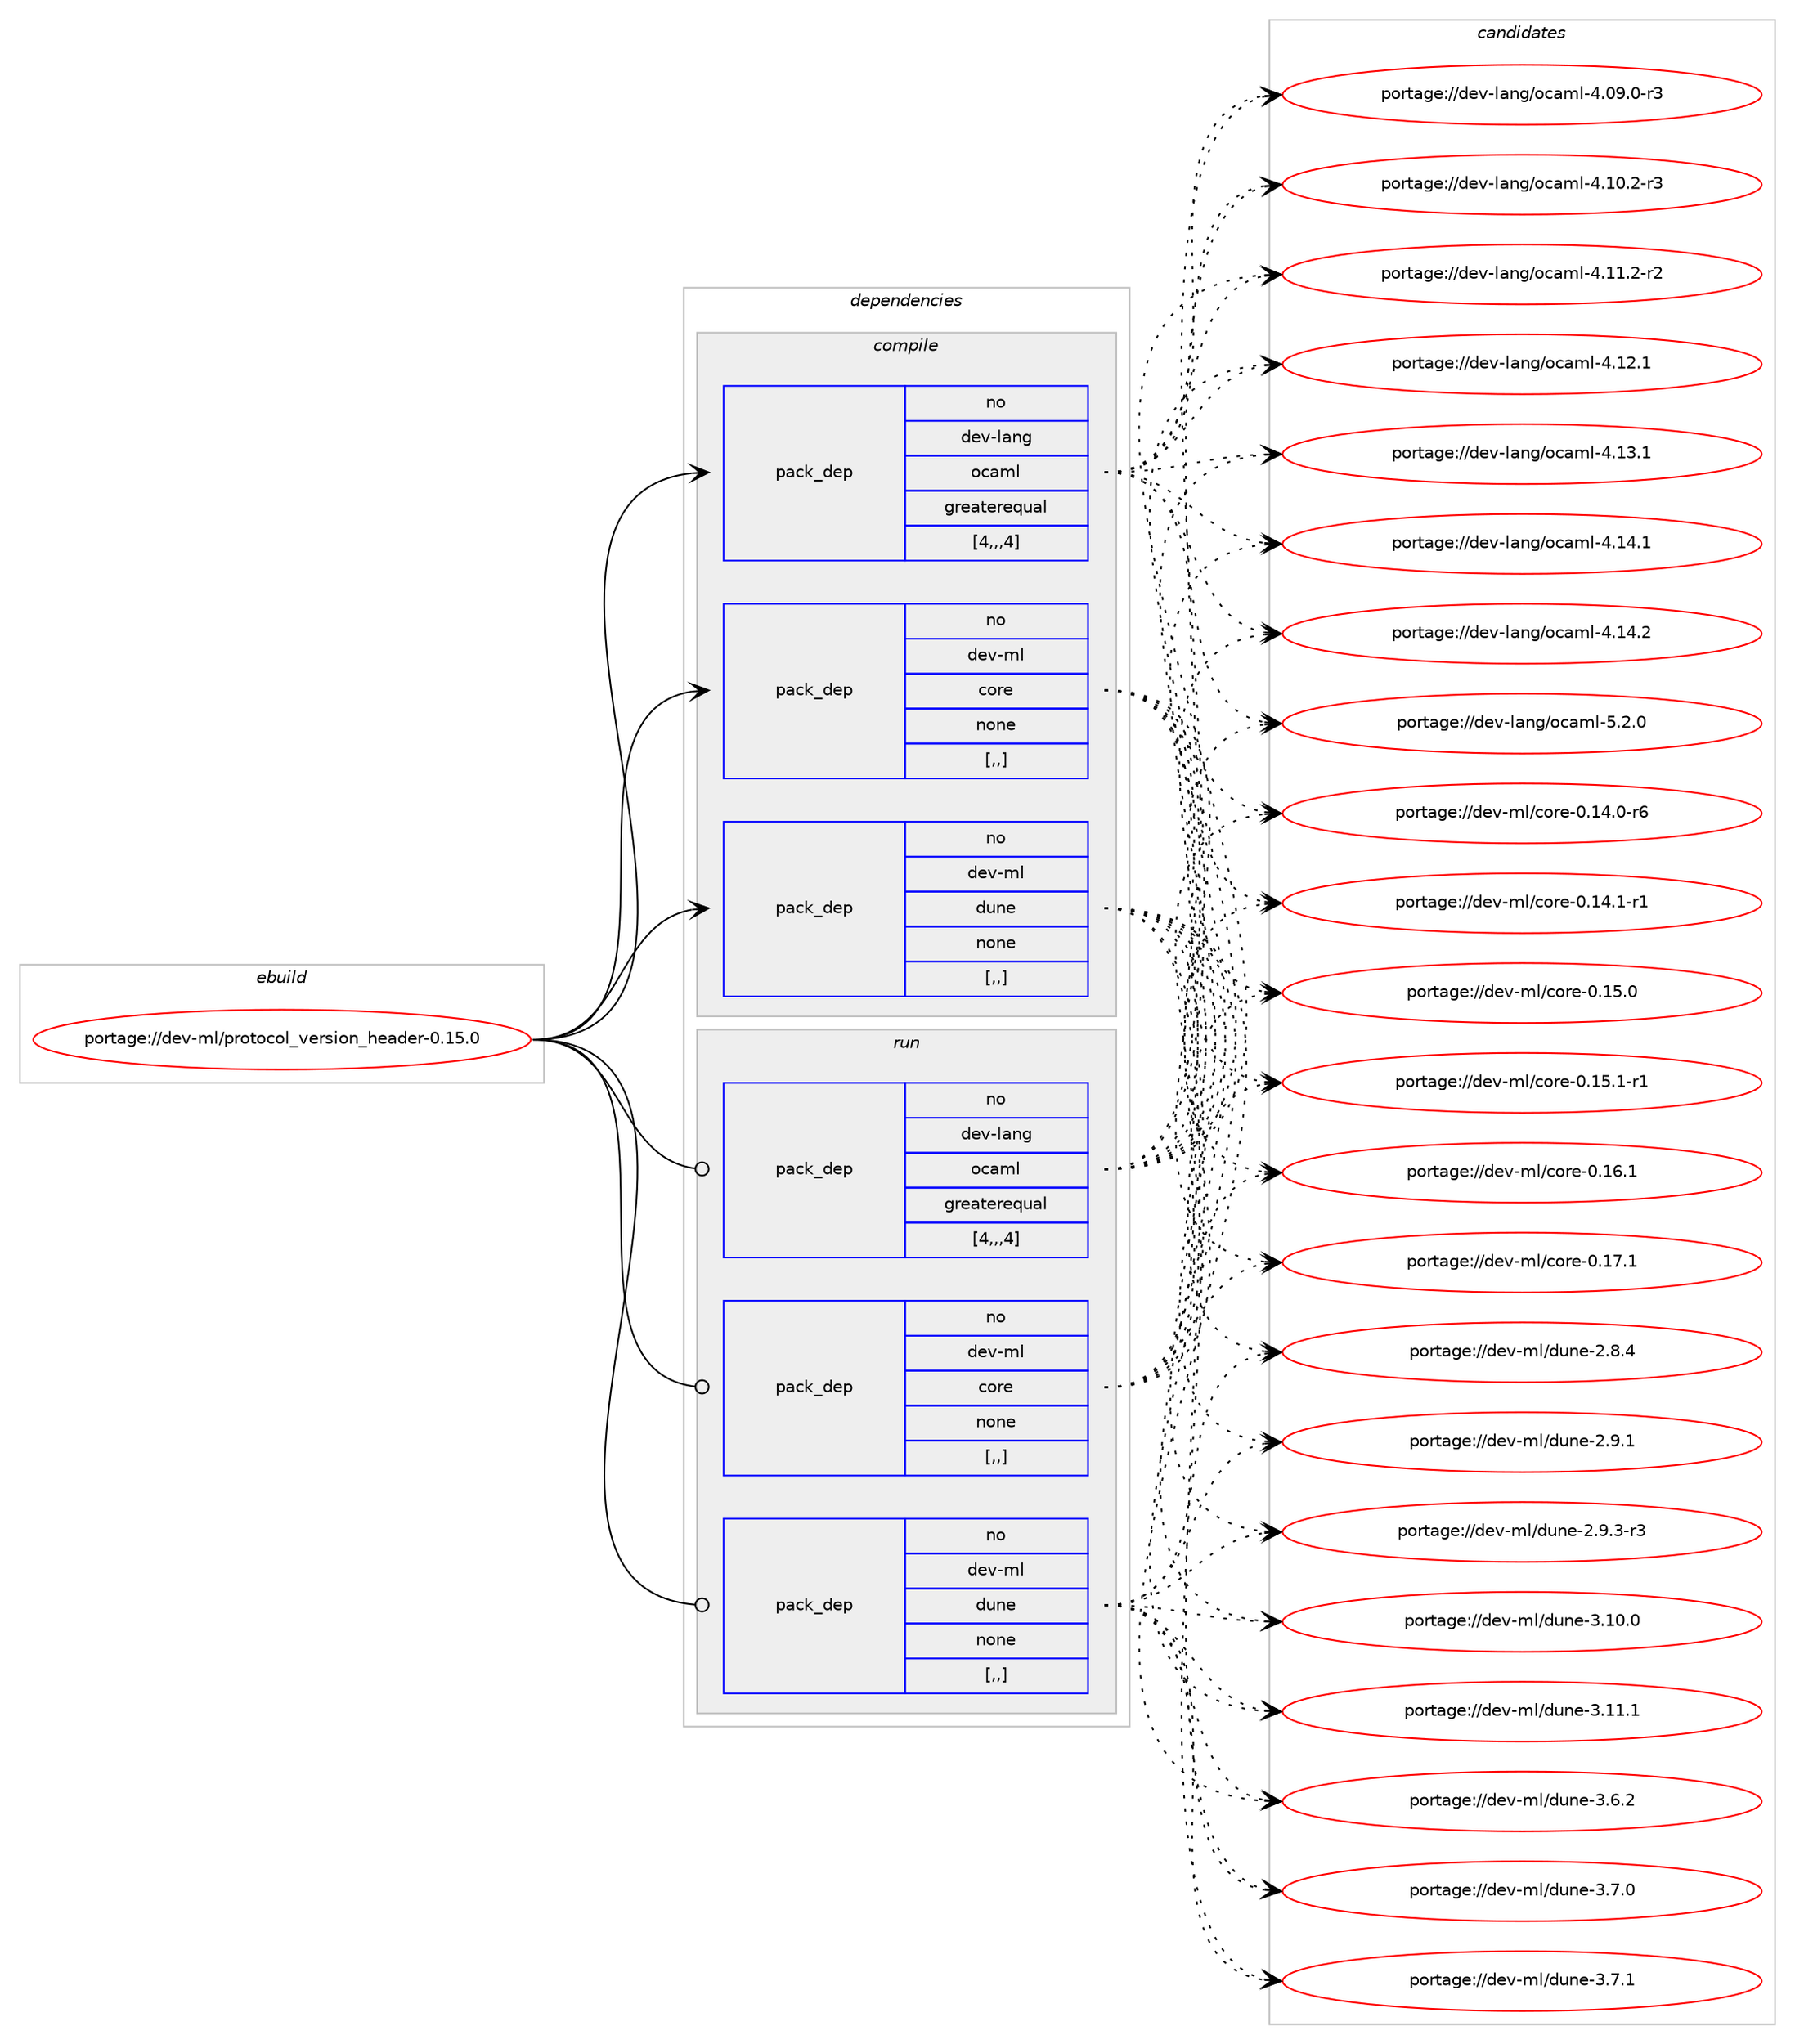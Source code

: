 digraph prolog {

# *************
# Graph options
# *************

newrank=true;
concentrate=true;
compound=true;
graph [rankdir=LR,fontname=Helvetica,fontsize=10,ranksep=1.5];#, ranksep=2.5, nodesep=0.2];
edge  [arrowhead=vee];
node  [fontname=Helvetica,fontsize=10];

# **********
# The ebuild
# **********

subgraph cluster_leftcol {
color=gray;
rank=same;
label=<<i>ebuild</i>>;
id [label="portage://dev-ml/protocol_version_header-0.15.0", color=red, width=4, href="../dev-ml/protocol_version_header-0.15.0.svg"];
}

# ****************
# The dependencies
# ****************

subgraph cluster_midcol {
color=gray;
label=<<i>dependencies</i>>;
subgraph cluster_compile {
fillcolor="#eeeeee";
style=filled;
label=<<i>compile</i>>;
subgraph pack91298 {
dependency121349 [label=<<TABLE BORDER="0" CELLBORDER="1" CELLSPACING="0" CELLPADDING="4" WIDTH="220"><TR><TD ROWSPAN="6" CELLPADDING="30">pack_dep</TD></TR><TR><TD WIDTH="110">no</TD></TR><TR><TD>dev-lang</TD></TR><TR><TD>ocaml</TD></TR><TR><TD>greaterequal</TD></TR><TR><TD>[4,,,4]</TD></TR></TABLE>>, shape=none, color=blue];
}
id:e -> dependency121349:w [weight=20,style="solid",arrowhead="vee"];
subgraph pack91299 {
dependency121350 [label=<<TABLE BORDER="0" CELLBORDER="1" CELLSPACING="0" CELLPADDING="4" WIDTH="220"><TR><TD ROWSPAN="6" CELLPADDING="30">pack_dep</TD></TR><TR><TD WIDTH="110">no</TD></TR><TR><TD>dev-ml</TD></TR><TR><TD>core</TD></TR><TR><TD>none</TD></TR><TR><TD>[,,]</TD></TR></TABLE>>, shape=none, color=blue];
}
id:e -> dependency121350:w [weight=20,style="solid",arrowhead="vee"];
subgraph pack91300 {
dependency121351 [label=<<TABLE BORDER="0" CELLBORDER="1" CELLSPACING="0" CELLPADDING="4" WIDTH="220"><TR><TD ROWSPAN="6" CELLPADDING="30">pack_dep</TD></TR><TR><TD WIDTH="110">no</TD></TR><TR><TD>dev-ml</TD></TR><TR><TD>dune</TD></TR><TR><TD>none</TD></TR><TR><TD>[,,]</TD></TR></TABLE>>, shape=none, color=blue];
}
id:e -> dependency121351:w [weight=20,style="solid",arrowhead="vee"];
}
subgraph cluster_compileandrun {
fillcolor="#eeeeee";
style=filled;
label=<<i>compile and run</i>>;
}
subgraph cluster_run {
fillcolor="#eeeeee";
style=filled;
label=<<i>run</i>>;
subgraph pack91301 {
dependency121352 [label=<<TABLE BORDER="0" CELLBORDER="1" CELLSPACING="0" CELLPADDING="4" WIDTH="220"><TR><TD ROWSPAN="6" CELLPADDING="30">pack_dep</TD></TR><TR><TD WIDTH="110">no</TD></TR><TR><TD>dev-lang</TD></TR><TR><TD>ocaml</TD></TR><TR><TD>greaterequal</TD></TR><TR><TD>[4,,,4]</TD></TR></TABLE>>, shape=none, color=blue];
}
id:e -> dependency121352:w [weight=20,style="solid",arrowhead="odot"];
subgraph pack91302 {
dependency121353 [label=<<TABLE BORDER="0" CELLBORDER="1" CELLSPACING="0" CELLPADDING="4" WIDTH="220"><TR><TD ROWSPAN="6" CELLPADDING="30">pack_dep</TD></TR><TR><TD WIDTH="110">no</TD></TR><TR><TD>dev-ml</TD></TR><TR><TD>core</TD></TR><TR><TD>none</TD></TR><TR><TD>[,,]</TD></TR></TABLE>>, shape=none, color=blue];
}
id:e -> dependency121353:w [weight=20,style="solid",arrowhead="odot"];
subgraph pack91303 {
dependency121354 [label=<<TABLE BORDER="0" CELLBORDER="1" CELLSPACING="0" CELLPADDING="4" WIDTH="220"><TR><TD ROWSPAN="6" CELLPADDING="30">pack_dep</TD></TR><TR><TD WIDTH="110">no</TD></TR><TR><TD>dev-ml</TD></TR><TR><TD>dune</TD></TR><TR><TD>none</TD></TR><TR><TD>[,,]</TD></TR></TABLE>>, shape=none, color=blue];
}
id:e -> dependency121354:w [weight=20,style="solid",arrowhead="odot"];
}
}

# **************
# The candidates
# **************

subgraph cluster_choices {
rank=same;
color=gray;
label=<<i>candidates</i>>;

subgraph choice91298 {
color=black;
nodesep=1;
choice1001011184510897110103471119997109108455246485746484511451 [label="portage://dev-lang/ocaml-4.09.0-r3", color=red, width=4,href="../dev-lang/ocaml-4.09.0-r3.svg"];
choice1001011184510897110103471119997109108455246494846504511451 [label="portage://dev-lang/ocaml-4.10.2-r3", color=red, width=4,href="../dev-lang/ocaml-4.10.2-r3.svg"];
choice1001011184510897110103471119997109108455246494946504511450 [label="portage://dev-lang/ocaml-4.11.2-r2", color=red, width=4,href="../dev-lang/ocaml-4.11.2-r2.svg"];
choice100101118451089711010347111999710910845524649504649 [label="portage://dev-lang/ocaml-4.12.1", color=red, width=4,href="../dev-lang/ocaml-4.12.1.svg"];
choice100101118451089711010347111999710910845524649514649 [label="portage://dev-lang/ocaml-4.13.1", color=red, width=4,href="../dev-lang/ocaml-4.13.1.svg"];
choice100101118451089711010347111999710910845524649524649 [label="portage://dev-lang/ocaml-4.14.1", color=red, width=4,href="../dev-lang/ocaml-4.14.1.svg"];
choice100101118451089711010347111999710910845524649524650 [label="portage://dev-lang/ocaml-4.14.2", color=red, width=4,href="../dev-lang/ocaml-4.14.2.svg"];
choice1001011184510897110103471119997109108455346504648 [label="portage://dev-lang/ocaml-5.2.0", color=red, width=4,href="../dev-lang/ocaml-5.2.0.svg"];
dependency121349:e -> choice1001011184510897110103471119997109108455246485746484511451:w [style=dotted,weight="100"];
dependency121349:e -> choice1001011184510897110103471119997109108455246494846504511451:w [style=dotted,weight="100"];
dependency121349:e -> choice1001011184510897110103471119997109108455246494946504511450:w [style=dotted,weight="100"];
dependency121349:e -> choice100101118451089711010347111999710910845524649504649:w [style=dotted,weight="100"];
dependency121349:e -> choice100101118451089711010347111999710910845524649514649:w [style=dotted,weight="100"];
dependency121349:e -> choice100101118451089711010347111999710910845524649524649:w [style=dotted,weight="100"];
dependency121349:e -> choice100101118451089711010347111999710910845524649524650:w [style=dotted,weight="100"];
dependency121349:e -> choice1001011184510897110103471119997109108455346504648:w [style=dotted,weight="100"];
}
subgraph choice91299 {
color=black;
nodesep=1;
choice100101118451091084799111114101454846495246484511454 [label="portage://dev-ml/core-0.14.0-r6", color=red, width=4,href="../dev-ml/core-0.14.0-r6.svg"];
choice100101118451091084799111114101454846495246494511449 [label="portage://dev-ml/core-0.14.1-r1", color=red, width=4,href="../dev-ml/core-0.14.1-r1.svg"];
choice10010111845109108479911111410145484649534648 [label="portage://dev-ml/core-0.15.0", color=red, width=4,href="../dev-ml/core-0.15.0.svg"];
choice100101118451091084799111114101454846495346494511449 [label="portage://dev-ml/core-0.15.1-r1", color=red, width=4,href="../dev-ml/core-0.15.1-r1.svg"];
choice10010111845109108479911111410145484649544649 [label="portage://dev-ml/core-0.16.1", color=red, width=4,href="../dev-ml/core-0.16.1.svg"];
choice10010111845109108479911111410145484649554649 [label="portage://dev-ml/core-0.17.1", color=red, width=4,href="../dev-ml/core-0.17.1.svg"];
dependency121350:e -> choice100101118451091084799111114101454846495246484511454:w [style=dotted,weight="100"];
dependency121350:e -> choice100101118451091084799111114101454846495246494511449:w [style=dotted,weight="100"];
dependency121350:e -> choice10010111845109108479911111410145484649534648:w [style=dotted,weight="100"];
dependency121350:e -> choice100101118451091084799111114101454846495346494511449:w [style=dotted,weight="100"];
dependency121350:e -> choice10010111845109108479911111410145484649544649:w [style=dotted,weight="100"];
dependency121350:e -> choice10010111845109108479911111410145484649554649:w [style=dotted,weight="100"];
}
subgraph choice91300 {
color=black;
nodesep=1;
choice1001011184510910847100117110101455046564652 [label="portage://dev-ml/dune-2.8.4", color=red, width=4,href="../dev-ml/dune-2.8.4.svg"];
choice1001011184510910847100117110101455046574649 [label="portage://dev-ml/dune-2.9.1", color=red, width=4,href="../dev-ml/dune-2.9.1.svg"];
choice10010111845109108471001171101014550465746514511451 [label="portage://dev-ml/dune-2.9.3-r3", color=red, width=4,href="../dev-ml/dune-2.9.3-r3.svg"];
choice100101118451091084710011711010145514649484648 [label="portage://dev-ml/dune-3.10.0", color=red, width=4,href="../dev-ml/dune-3.10.0.svg"];
choice100101118451091084710011711010145514649494649 [label="portage://dev-ml/dune-3.11.1", color=red, width=4,href="../dev-ml/dune-3.11.1.svg"];
choice1001011184510910847100117110101455146544650 [label="portage://dev-ml/dune-3.6.2", color=red, width=4,href="../dev-ml/dune-3.6.2.svg"];
choice1001011184510910847100117110101455146554648 [label="portage://dev-ml/dune-3.7.0", color=red, width=4,href="../dev-ml/dune-3.7.0.svg"];
choice1001011184510910847100117110101455146554649 [label="portage://dev-ml/dune-3.7.1", color=red, width=4,href="../dev-ml/dune-3.7.1.svg"];
dependency121351:e -> choice1001011184510910847100117110101455046564652:w [style=dotted,weight="100"];
dependency121351:e -> choice1001011184510910847100117110101455046574649:w [style=dotted,weight="100"];
dependency121351:e -> choice10010111845109108471001171101014550465746514511451:w [style=dotted,weight="100"];
dependency121351:e -> choice100101118451091084710011711010145514649484648:w [style=dotted,weight="100"];
dependency121351:e -> choice100101118451091084710011711010145514649494649:w [style=dotted,weight="100"];
dependency121351:e -> choice1001011184510910847100117110101455146544650:w [style=dotted,weight="100"];
dependency121351:e -> choice1001011184510910847100117110101455146554648:w [style=dotted,weight="100"];
dependency121351:e -> choice1001011184510910847100117110101455146554649:w [style=dotted,weight="100"];
}
subgraph choice91301 {
color=black;
nodesep=1;
choice1001011184510897110103471119997109108455246485746484511451 [label="portage://dev-lang/ocaml-4.09.0-r3", color=red, width=4,href="../dev-lang/ocaml-4.09.0-r3.svg"];
choice1001011184510897110103471119997109108455246494846504511451 [label="portage://dev-lang/ocaml-4.10.2-r3", color=red, width=4,href="../dev-lang/ocaml-4.10.2-r3.svg"];
choice1001011184510897110103471119997109108455246494946504511450 [label="portage://dev-lang/ocaml-4.11.2-r2", color=red, width=4,href="../dev-lang/ocaml-4.11.2-r2.svg"];
choice100101118451089711010347111999710910845524649504649 [label="portage://dev-lang/ocaml-4.12.1", color=red, width=4,href="../dev-lang/ocaml-4.12.1.svg"];
choice100101118451089711010347111999710910845524649514649 [label="portage://dev-lang/ocaml-4.13.1", color=red, width=4,href="../dev-lang/ocaml-4.13.1.svg"];
choice100101118451089711010347111999710910845524649524649 [label="portage://dev-lang/ocaml-4.14.1", color=red, width=4,href="../dev-lang/ocaml-4.14.1.svg"];
choice100101118451089711010347111999710910845524649524650 [label="portage://dev-lang/ocaml-4.14.2", color=red, width=4,href="../dev-lang/ocaml-4.14.2.svg"];
choice1001011184510897110103471119997109108455346504648 [label="portage://dev-lang/ocaml-5.2.0", color=red, width=4,href="../dev-lang/ocaml-5.2.0.svg"];
dependency121352:e -> choice1001011184510897110103471119997109108455246485746484511451:w [style=dotted,weight="100"];
dependency121352:e -> choice1001011184510897110103471119997109108455246494846504511451:w [style=dotted,weight="100"];
dependency121352:e -> choice1001011184510897110103471119997109108455246494946504511450:w [style=dotted,weight="100"];
dependency121352:e -> choice100101118451089711010347111999710910845524649504649:w [style=dotted,weight="100"];
dependency121352:e -> choice100101118451089711010347111999710910845524649514649:w [style=dotted,weight="100"];
dependency121352:e -> choice100101118451089711010347111999710910845524649524649:w [style=dotted,weight="100"];
dependency121352:e -> choice100101118451089711010347111999710910845524649524650:w [style=dotted,weight="100"];
dependency121352:e -> choice1001011184510897110103471119997109108455346504648:w [style=dotted,weight="100"];
}
subgraph choice91302 {
color=black;
nodesep=1;
choice100101118451091084799111114101454846495246484511454 [label="portage://dev-ml/core-0.14.0-r6", color=red, width=4,href="../dev-ml/core-0.14.0-r6.svg"];
choice100101118451091084799111114101454846495246494511449 [label="portage://dev-ml/core-0.14.1-r1", color=red, width=4,href="../dev-ml/core-0.14.1-r1.svg"];
choice10010111845109108479911111410145484649534648 [label="portage://dev-ml/core-0.15.0", color=red, width=4,href="../dev-ml/core-0.15.0.svg"];
choice100101118451091084799111114101454846495346494511449 [label="portage://dev-ml/core-0.15.1-r1", color=red, width=4,href="../dev-ml/core-0.15.1-r1.svg"];
choice10010111845109108479911111410145484649544649 [label="portage://dev-ml/core-0.16.1", color=red, width=4,href="../dev-ml/core-0.16.1.svg"];
choice10010111845109108479911111410145484649554649 [label="portage://dev-ml/core-0.17.1", color=red, width=4,href="../dev-ml/core-0.17.1.svg"];
dependency121353:e -> choice100101118451091084799111114101454846495246484511454:w [style=dotted,weight="100"];
dependency121353:e -> choice100101118451091084799111114101454846495246494511449:w [style=dotted,weight="100"];
dependency121353:e -> choice10010111845109108479911111410145484649534648:w [style=dotted,weight="100"];
dependency121353:e -> choice100101118451091084799111114101454846495346494511449:w [style=dotted,weight="100"];
dependency121353:e -> choice10010111845109108479911111410145484649544649:w [style=dotted,weight="100"];
dependency121353:e -> choice10010111845109108479911111410145484649554649:w [style=dotted,weight="100"];
}
subgraph choice91303 {
color=black;
nodesep=1;
choice1001011184510910847100117110101455046564652 [label="portage://dev-ml/dune-2.8.4", color=red, width=4,href="../dev-ml/dune-2.8.4.svg"];
choice1001011184510910847100117110101455046574649 [label="portage://dev-ml/dune-2.9.1", color=red, width=4,href="../dev-ml/dune-2.9.1.svg"];
choice10010111845109108471001171101014550465746514511451 [label="portage://dev-ml/dune-2.9.3-r3", color=red, width=4,href="../dev-ml/dune-2.9.3-r3.svg"];
choice100101118451091084710011711010145514649484648 [label="portage://dev-ml/dune-3.10.0", color=red, width=4,href="../dev-ml/dune-3.10.0.svg"];
choice100101118451091084710011711010145514649494649 [label="portage://dev-ml/dune-3.11.1", color=red, width=4,href="../dev-ml/dune-3.11.1.svg"];
choice1001011184510910847100117110101455146544650 [label="portage://dev-ml/dune-3.6.2", color=red, width=4,href="../dev-ml/dune-3.6.2.svg"];
choice1001011184510910847100117110101455146554648 [label="portage://dev-ml/dune-3.7.0", color=red, width=4,href="../dev-ml/dune-3.7.0.svg"];
choice1001011184510910847100117110101455146554649 [label="portage://dev-ml/dune-3.7.1", color=red, width=4,href="../dev-ml/dune-3.7.1.svg"];
dependency121354:e -> choice1001011184510910847100117110101455046564652:w [style=dotted,weight="100"];
dependency121354:e -> choice1001011184510910847100117110101455046574649:w [style=dotted,weight="100"];
dependency121354:e -> choice10010111845109108471001171101014550465746514511451:w [style=dotted,weight="100"];
dependency121354:e -> choice100101118451091084710011711010145514649484648:w [style=dotted,weight="100"];
dependency121354:e -> choice100101118451091084710011711010145514649494649:w [style=dotted,weight="100"];
dependency121354:e -> choice1001011184510910847100117110101455146544650:w [style=dotted,weight="100"];
dependency121354:e -> choice1001011184510910847100117110101455146554648:w [style=dotted,weight="100"];
dependency121354:e -> choice1001011184510910847100117110101455146554649:w [style=dotted,weight="100"];
}
}

}
